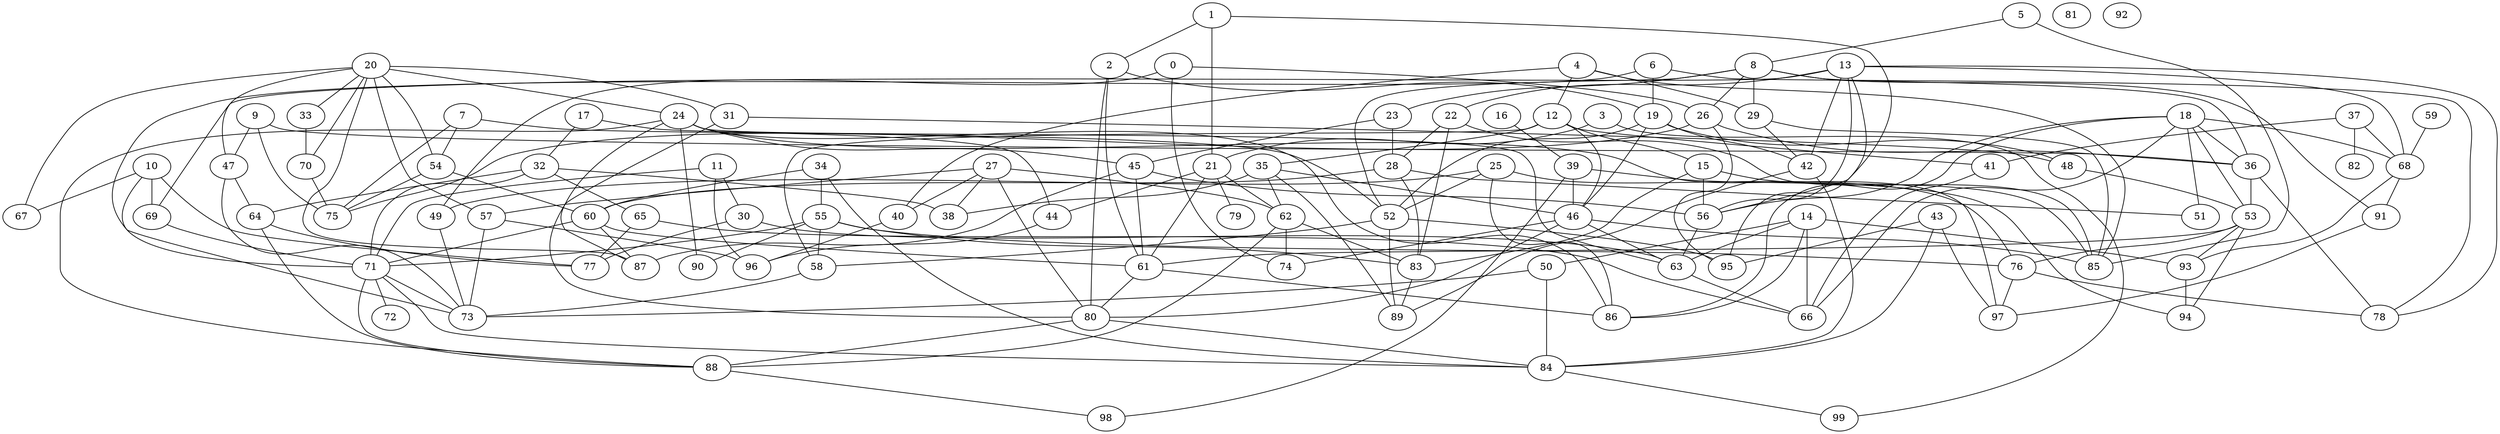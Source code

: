 strict graph "" {
	0	[w=-11];
	26	[w=-6];
	0 -- 26	[w=3];
	49	[w=14];
	0 -- 49	[w=-2];
	74	[w=8];
	0 -- 74	[w=-10];
	1	[w=-16];
	2	[w=-12];
	1 -- 2	[w=15];
	21	[w=11];
	1 -- 21	[w=12];
	56	[w=11];
	1 -- 56	[w=-6];
	19	[w=11];
	2 -- 19	[w=-2];
	61	[w=-11];
	2 -- 61	[w=3];
	80	[w=-15];
	2 -- 80	[w=-8];
	3	[w=10];
	3 -- 21	[w=8];
	99	[w=14];
	3 -- 99	[w=-6];
	4	[w=-9];
	12	[w=7];
	4 -- 12	[w=-15];
	29	[w=16];
	4 -- 29	[w=-2];
	40	[w=11];
	4 -- 40	[w=-15];
	85	[w=7];
	4 -- 85	[w=-8];
	5	[w=-8];
	8	[w=10];
	5 -- 8	[w=-16];
	5 -- 85	[w=7];
	6	[w=15];
	6 -- 19	[w=13];
	71	[w=-2];
	6 -- 71	[w=-10];
	78	[w=-15];
	6 -- 78	[w=2];
	7	[w=12];
	52	[w=-6];
	7 -- 52	[w=-3];
	54	[w=11];
	7 -- 54	[w=-3];
	75	[w=14];
	7 -- 75	[w=5];
	23	[w=-6];
	8 -- 23	[w=-12];
	8 -- 26	[w=-12];
	8 -- 29	[w=-14];
	36	[w=2];
	8 -- 36	[w=12];
	8 -- 52	[w=-16];
	91	[w=11];
	8 -- 91	[w=-15];
	9	[w=9];
	9 -- 36	[w=-5];
	47	[w=15];
	9 -- 47	[w=-4];
	9 -- 75	[w=14];
	10	[w=6];
	67	[w=-6];
	10 -- 67	[w=-4];
	69	[w=10];
	10 -- 69	[w=-8];
	73	[w=6];
	10 -- 73	[w=-5];
	77	[w=-5];
	10 -- 77	[w=-6];
	11	[w=15];
	30	[w=-6];
	11 -- 30	[w=-9];
	11 -- 71	[w=-8];
	96	[w=8];
	11 -- 96	[w=-13];
	15	[w=3];
	12 -- 15	[w=-2];
	35	[w=-15];
	12 -- 35	[w=-6];
	41	[w=7];
	12 -- 41	[w=-5];
	46	[w=-11];
	12 -- 46	[w=9];
	58	[w=-14];
	12 -- 58	[w=-8];
	13	[w=9];
	22	[w=-3];
	13 -- 22	[w=14];
	42	[w=2];
	13 -- 42	[w=-11];
	13 -- 56	[w=10];
	68	[w=7];
	13 -- 68	[w=-9];
	13 -- 69	[w=13];
	13 -- 78	[w=-14];
	95	[w=-6];
	13 -- 95	[w=-15];
	14	[w=-6];
	50	[w=-4];
	14 -- 50	[w=-3];
	63	[w=-4];
	14 -- 63	[w=-11];
	66	[w=-4];
	14 -- 66	[w=15];
	86	[w=-13];
	14 -- 86	[w=8];
	93	[w=16];
	14 -- 93	[w=8];
	15 -- 56	[w=-13];
	83	[w=3];
	15 -- 83	[w=8];
	15 -- 85	[w=-4];
	16	[w=-11];
	39	[w=8];
	16 -- 39	[w=16];
	17	[w=-15];
	32	[w=-3];
	17 -- 32	[w=-12];
	44	[w=-5];
	17 -- 44	[w=8];
	18	[w=6];
	18 -- 36	[w=8];
	51	[w=15];
	18 -- 51	[w=-6];
	53	[w=14];
	18 -- 53	[w=-12];
	18 -- 56	[w=-2];
	18 -- 66	[w=-3];
	18 -- 68	[w=5];
	18 -- 86	[w=13];
	19 -- 42	[w=10];
	19 -- 46	[w=-16];
	48	[w=-16];
	19 -- 48	[w=16];
	19 -- 52	[w=13];
	20	[w=-15];
	24	[w=14];
	20 -- 24	[w=9];
	31	[w=6];
	20 -- 31	[w=-2];
	33	[w=16];
	20 -- 33	[w=10];
	20 -- 47	[w=-4];
	20 -- 54	[w=2];
	57	[w=-5];
	20 -- 57	[w=-13];
	20 -- 67	[w=-4];
	70	[w=-4];
	20 -- 70	[w=2];
	87	[w=-6];
	20 -- 87	[w=8];
	21 -- 44	[w=7];
	21 -- 61	[w=15];
	62	[w=-14];
	21 -- 62	[w=8];
	79	[w=-13];
	21 -- 79	[w=-5];
	28	[w=-15];
	22 -- 28	[w=-12];
	22 -- 83	[w=-16];
	22 -- 85	[w=-8];
	23 -- 28	[w=15];
	45	[w=-11];
	23 -- 45	[w=-14];
	24 -- 45	[w=9];
	24 -- 63	[w=7];
	24 -- 86	[w=-2];
	24 -- 87	[w=-12];
	88	[w=-7];
	24 -- 88	[w=16];
	90	[w=-8];
	24 -- 90	[w=8];
	97	[w=9];
	24 -- 97	[w=6];
	25	[w=9];
	25 -- 49	[w=12];
	25 -- 52	[w=-5];
	76	[w=-13];
	25 -- 76	[w=4];
	25 -- 86	[w=-13];
	26 -- 36	[w=3];
	26 -- 75	[w=-10];
	26 -- 95	[w=14];
	27	[w=4];
	38	[w=9];
	27 -- 38	[w=8];
	27 -- 40	[w=-15];
	27 -- 57	[w=7];
	27 -- 62	[w=13];
	27 -- 80	[w=-4];
	28 -- 51	[w=-14];
	60	[w=3];
	28 -- 60	[w=-14];
	28 -- 83	[w=-13];
	29 -- 42	[w=4];
	29 -- 85	[w=-2];
	30 -- 63	[w=6];
	30 -- 77	[w=-7];
	31 -- 48	[w=-9];
	31 -- 80	[w=6];
	32 -- 38	[w=9];
	64	[w=7];
	32 -- 64	[w=2];
	65	[w=-10];
	32 -- 65	[w=13];
	32 -- 71	[w=8];
	33 -- 70	[w=-7];
	34	[w=-3];
	55	[w=-4];
	34 -- 55	[w=5];
	34 -- 60	[w=-12];
	84	[w=-6];
	34 -- 84	[w=2];
	35 -- 38	[w=-8];
	35 -- 46	[w=11];
	35 -- 62	[w=6];
	89	[w=9];
	35 -- 89	[w=12];
	36 -- 53	[w=-12];
	36 -- 78	[w=-6];
	37	[w=-13];
	37 -- 41	[w=-16];
	37 -- 68	[w=3];
	82	[w=-7];
	37 -- 82	[w=-14];
	39 -- 46	[w=-6];
	94	[w=-7];
	39 -- 94	[w=-4];
	98	[w=5];
	39 -- 98	[w=3];
	40 -- 96	[w=-2];
	41 -- 66	[w=-7];
	42 -- 84	[w=-10];
	42 -- 89	[w=-7];
	43	[w=15];
	43 -- 84	[w=14];
	43 -- 95	[w=-11];
	43 -- 97	[w=16];
	44 -- 96	[w=-5];
	45 -- 56	[w=16];
	45 -- 61	[w=-16];
	45 -- 87	[w=-2];
	46 -- 63	[w=-10];
	46 -- 74	[w=-9];
	46 -- 80	[w=6];
	46 -- 85	[w=15];
	47 -- 64	[w=11];
	47 -- 73	[w=-16];
	48 -- 53	[w=8];
	49 -- 73	[w=13];
	50 -- 73	[w=-14];
	50 -- 84	[w=-15];
	52 -- 58	[w=-15];
	52 -- 89	[w=-14];
	52 -- 95	[w=6];
	53 -- 61	[w=-9];
	53 -- 76	[w=-3];
	53 -- 93	[w=8];
	53 -- 94	[w=11];
	54 -- 60	[w=-10];
	54 -- 75	[w=-15];
	55 -- 58	[w=16];
	55 -- 71	[w=-13];
	55 -- 76	[w=2];
	55 -- 83	[w=-13];
	55 -- 90	[w=-13];
	56 -- 63	[w=-14];
	57 -- 73	[w=15];
	57 -- 96	[w=2];
	58 -- 73	[w=7];
	59	[w=16];
	59 -- 68	[w=-11];
	60 -- 61	[w=3];
	60 -- 71	[w=16];
	60 -- 87	[w=-13];
	61 -- 80	[w=-16];
	61 -- 86	[w=14];
	62 -- 74	[w=-4];
	62 -- 83	[w=11];
	62 -- 88	[w=-9];
	63 -- 66	[w=9];
	64 -- 77	[w=4];
	64 -- 88	[w=8];
	65 -- 66	[w=-15];
	65 -- 77	[w=-15];
	68 -- 91	[w=8];
	68 -- 93	[w=14];
	69 -- 71	[w=3];
	70 -- 75	[w=7];
	72	[w=-10];
	71 -- 72	[w=8];
	71 -- 73	[w=10];
	71 -- 84	[w=-7];
	71 -- 88	[w=8];
	76 -- 78	[w=-16];
	76 -- 97	[w=6];
	80 -- 84	[w=-16];
	80 -- 88	[w=-16];
	81	[w=3];
	83 -- 89	[w=-12];
	84 -- 99	[w=2];
	88 -- 98	[w=8];
	91 -- 97	[w=2];
	92	[w=-11];
	93 -- 94	[w=5];
}
